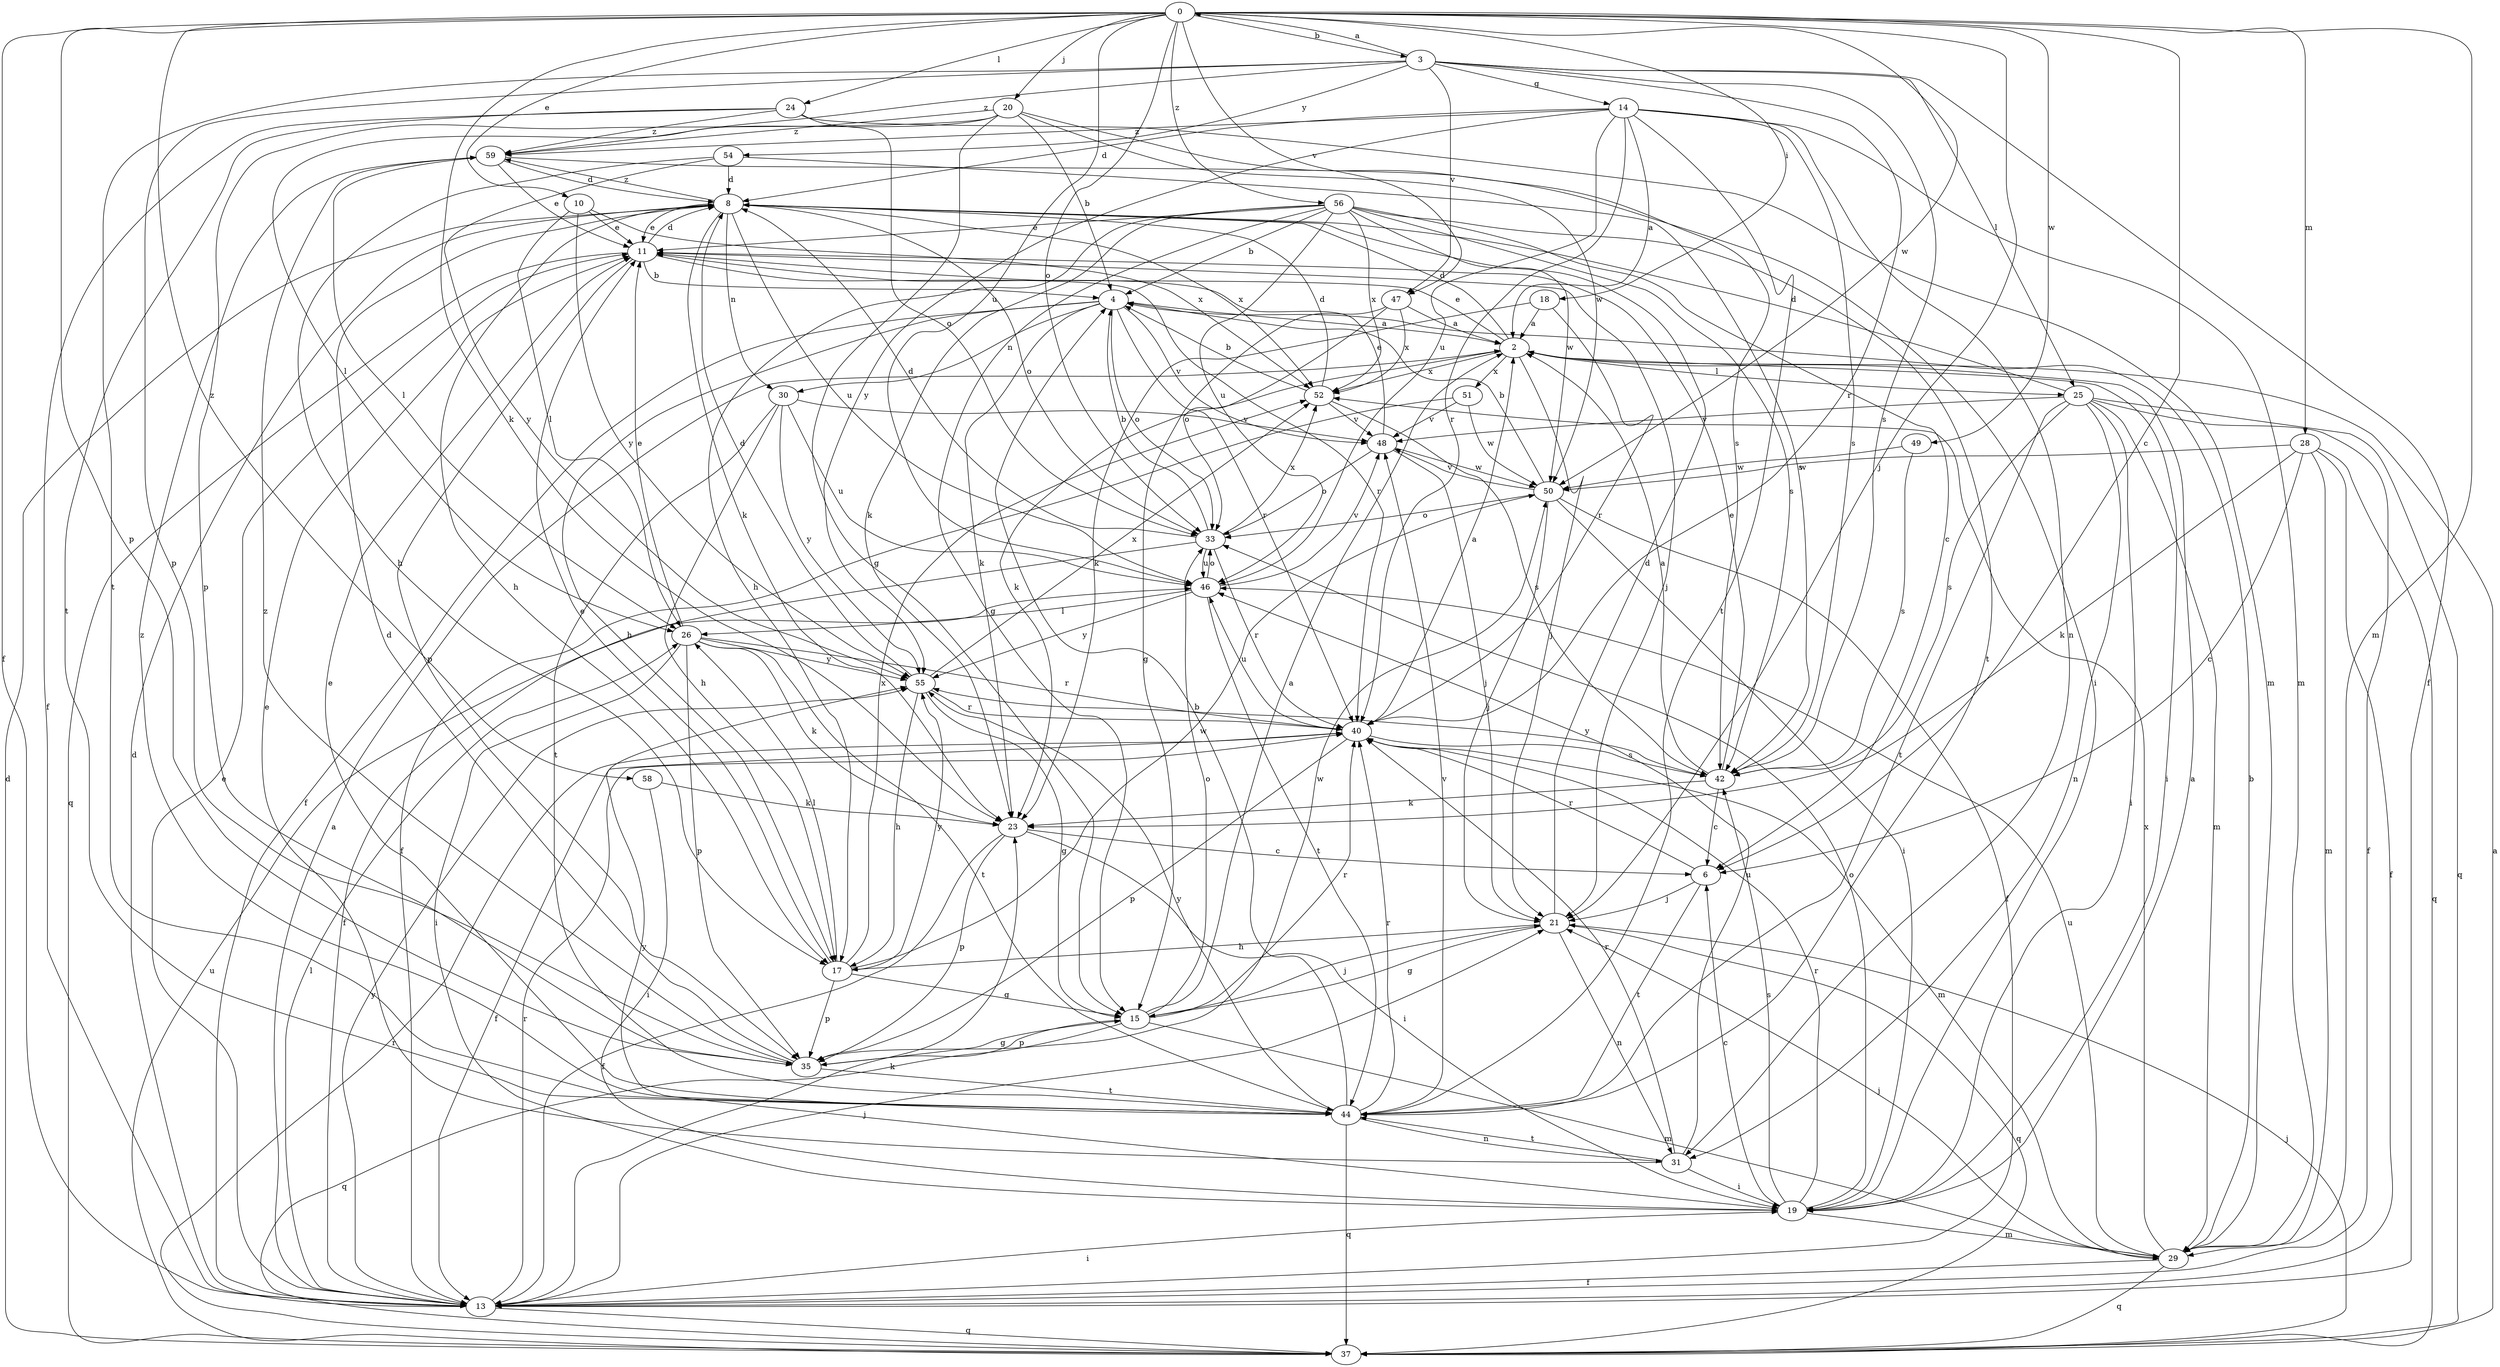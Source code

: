 strict digraph  {
0;
2;
3;
4;
6;
8;
10;
11;
13;
14;
15;
17;
18;
19;
20;
21;
23;
24;
25;
26;
28;
29;
30;
31;
33;
35;
37;
40;
42;
44;
46;
47;
48;
49;
50;
51;
52;
54;
55;
56;
58;
59;
0 -> 3  [label=b];
0 -> 6  [label=c];
0 -> 10  [label=e];
0 -> 13  [label=f];
0 -> 18  [label=i];
0 -> 20  [label=j];
0 -> 21  [label=j];
0 -> 23  [label=k];
0 -> 24  [label=l];
0 -> 28  [label=m];
0 -> 29  [label=m];
0 -> 33  [label=o];
0 -> 35  [label=p];
0 -> 46  [label=u];
0 -> 47  [label=v];
0 -> 49  [label=w];
0 -> 50  [label=w];
0 -> 56  [label=z];
0 -> 58  [label=z];
2 -> 8  [label=d];
2 -> 11  [label=e];
2 -> 19  [label=i];
2 -> 21  [label=j];
2 -> 23  [label=k];
2 -> 25  [label=l];
2 -> 51  [label=x];
2 -> 52  [label=x];
3 -> 0  [label=a];
3 -> 13  [label=f];
3 -> 14  [label=g];
3 -> 25  [label=l];
3 -> 35  [label=p];
3 -> 40  [label=r];
3 -> 42  [label=s];
3 -> 44  [label=t];
3 -> 47  [label=v];
3 -> 54  [label=y];
3 -> 59  [label=z];
4 -> 2  [label=a];
4 -> 13  [label=f];
4 -> 17  [label=h];
4 -> 23  [label=k];
4 -> 30  [label=n];
4 -> 33  [label=o];
4 -> 40  [label=r];
4 -> 48  [label=v];
6 -> 21  [label=j];
6 -> 40  [label=r];
6 -> 44  [label=t];
8 -> 11  [label=e];
8 -> 17  [label=h];
8 -> 23  [label=k];
8 -> 30  [label=n];
8 -> 33  [label=o];
8 -> 46  [label=u];
8 -> 52  [label=x];
8 -> 59  [label=z];
10 -> 11  [label=e];
10 -> 26  [label=l];
10 -> 52  [label=x];
10 -> 55  [label=y];
11 -> 4  [label=b];
11 -> 8  [label=d];
11 -> 21  [label=j];
11 -> 35  [label=p];
11 -> 37  [label=q];
11 -> 40  [label=r];
13 -> 2  [label=a];
13 -> 8  [label=d];
13 -> 11  [label=e];
13 -> 19  [label=i];
13 -> 21  [label=j];
13 -> 23  [label=k];
13 -> 26  [label=l];
13 -> 37  [label=q];
13 -> 40  [label=r];
13 -> 55  [label=y];
14 -> 2  [label=a];
14 -> 8  [label=d];
14 -> 29  [label=m];
14 -> 31  [label=n];
14 -> 40  [label=r];
14 -> 42  [label=s];
14 -> 44  [label=t];
14 -> 46  [label=u];
14 -> 55  [label=y];
14 -> 59  [label=z];
15 -> 2  [label=a];
15 -> 21  [label=j];
15 -> 29  [label=m];
15 -> 33  [label=o];
15 -> 35  [label=p];
15 -> 37  [label=q];
15 -> 40  [label=r];
17 -> 11  [label=e];
17 -> 15  [label=g];
17 -> 26  [label=l];
17 -> 35  [label=p];
17 -> 50  [label=w];
17 -> 52  [label=x];
17 -> 55  [label=y];
18 -> 2  [label=a];
18 -> 23  [label=k];
18 -> 40  [label=r];
19 -> 2  [label=a];
19 -> 6  [label=c];
19 -> 29  [label=m];
19 -> 33  [label=o];
19 -> 40  [label=r];
19 -> 42  [label=s];
19 -> 55  [label=y];
20 -> 4  [label=b];
20 -> 15  [label=g];
20 -> 26  [label=l];
20 -> 35  [label=p];
20 -> 42  [label=s];
20 -> 50  [label=w];
20 -> 59  [label=z];
21 -> 8  [label=d];
21 -> 15  [label=g];
21 -> 17  [label=h];
21 -> 31  [label=n];
21 -> 37  [label=q];
23 -> 6  [label=c];
23 -> 13  [label=f];
23 -> 19  [label=i];
23 -> 35  [label=p];
24 -> 13  [label=f];
24 -> 29  [label=m];
24 -> 33  [label=o];
24 -> 44  [label=t];
24 -> 59  [label=z];
25 -> 8  [label=d];
25 -> 13  [label=f];
25 -> 19  [label=i];
25 -> 29  [label=m];
25 -> 31  [label=n];
25 -> 37  [label=q];
25 -> 42  [label=s];
25 -> 44  [label=t];
25 -> 48  [label=v];
26 -> 11  [label=e];
26 -> 19  [label=i];
26 -> 23  [label=k];
26 -> 35  [label=p];
26 -> 40  [label=r];
26 -> 44  [label=t];
26 -> 55  [label=y];
28 -> 6  [label=c];
28 -> 13  [label=f];
28 -> 23  [label=k];
28 -> 29  [label=m];
28 -> 37  [label=q];
28 -> 50  [label=w];
29 -> 4  [label=b];
29 -> 13  [label=f];
29 -> 21  [label=j];
29 -> 37  [label=q];
29 -> 46  [label=u];
29 -> 52  [label=x];
30 -> 17  [label=h];
30 -> 44  [label=t];
30 -> 46  [label=u];
30 -> 48  [label=v];
30 -> 55  [label=y];
31 -> 11  [label=e];
31 -> 19  [label=i];
31 -> 40  [label=r];
31 -> 44  [label=t];
31 -> 46  [label=u];
33 -> 4  [label=b];
33 -> 8  [label=d];
33 -> 13  [label=f];
33 -> 40  [label=r];
33 -> 46  [label=u];
33 -> 52  [label=x];
35 -> 8  [label=d];
35 -> 15  [label=g];
35 -> 44  [label=t];
35 -> 50  [label=w];
35 -> 59  [label=z];
37 -> 2  [label=a];
37 -> 8  [label=d];
37 -> 21  [label=j];
37 -> 40  [label=r];
37 -> 46  [label=u];
40 -> 2  [label=a];
40 -> 13  [label=f];
40 -> 29  [label=m];
40 -> 35  [label=p];
40 -> 42  [label=s];
40 -> 46  [label=u];
42 -> 2  [label=a];
42 -> 6  [label=c];
42 -> 11  [label=e];
42 -> 23  [label=k];
42 -> 55  [label=y];
44 -> 4  [label=b];
44 -> 11  [label=e];
44 -> 31  [label=n];
44 -> 37  [label=q];
44 -> 40  [label=r];
44 -> 48  [label=v];
44 -> 55  [label=y];
44 -> 59  [label=z];
46 -> 26  [label=l];
46 -> 33  [label=o];
46 -> 44  [label=t];
46 -> 48  [label=v];
46 -> 55  [label=y];
47 -> 2  [label=a];
47 -> 15  [label=g];
47 -> 33  [label=o];
47 -> 52  [label=x];
48 -> 11  [label=e];
48 -> 21  [label=j];
48 -> 33  [label=o];
48 -> 50  [label=w];
49 -> 42  [label=s];
49 -> 50  [label=w];
50 -> 4  [label=b];
50 -> 13  [label=f];
50 -> 19  [label=i];
50 -> 21  [label=j];
50 -> 33  [label=o];
50 -> 48  [label=v];
51 -> 13  [label=f];
51 -> 48  [label=v];
51 -> 50  [label=w];
52 -> 4  [label=b];
52 -> 8  [label=d];
52 -> 42  [label=s];
52 -> 48  [label=v];
54 -> 8  [label=d];
54 -> 17  [label=h];
54 -> 42  [label=s];
54 -> 55  [label=y];
55 -> 8  [label=d];
55 -> 15  [label=g];
55 -> 17  [label=h];
55 -> 40  [label=r];
55 -> 52  [label=x];
56 -> 4  [label=b];
56 -> 6  [label=c];
56 -> 11  [label=e];
56 -> 15  [label=g];
56 -> 17  [label=h];
56 -> 23  [label=k];
56 -> 42  [label=s];
56 -> 44  [label=t];
56 -> 46  [label=u];
56 -> 50  [label=w];
56 -> 52  [label=x];
58 -> 19  [label=i];
58 -> 23  [label=k];
59 -> 8  [label=d];
59 -> 11  [label=e];
59 -> 19  [label=i];
59 -> 26  [label=l];
}
